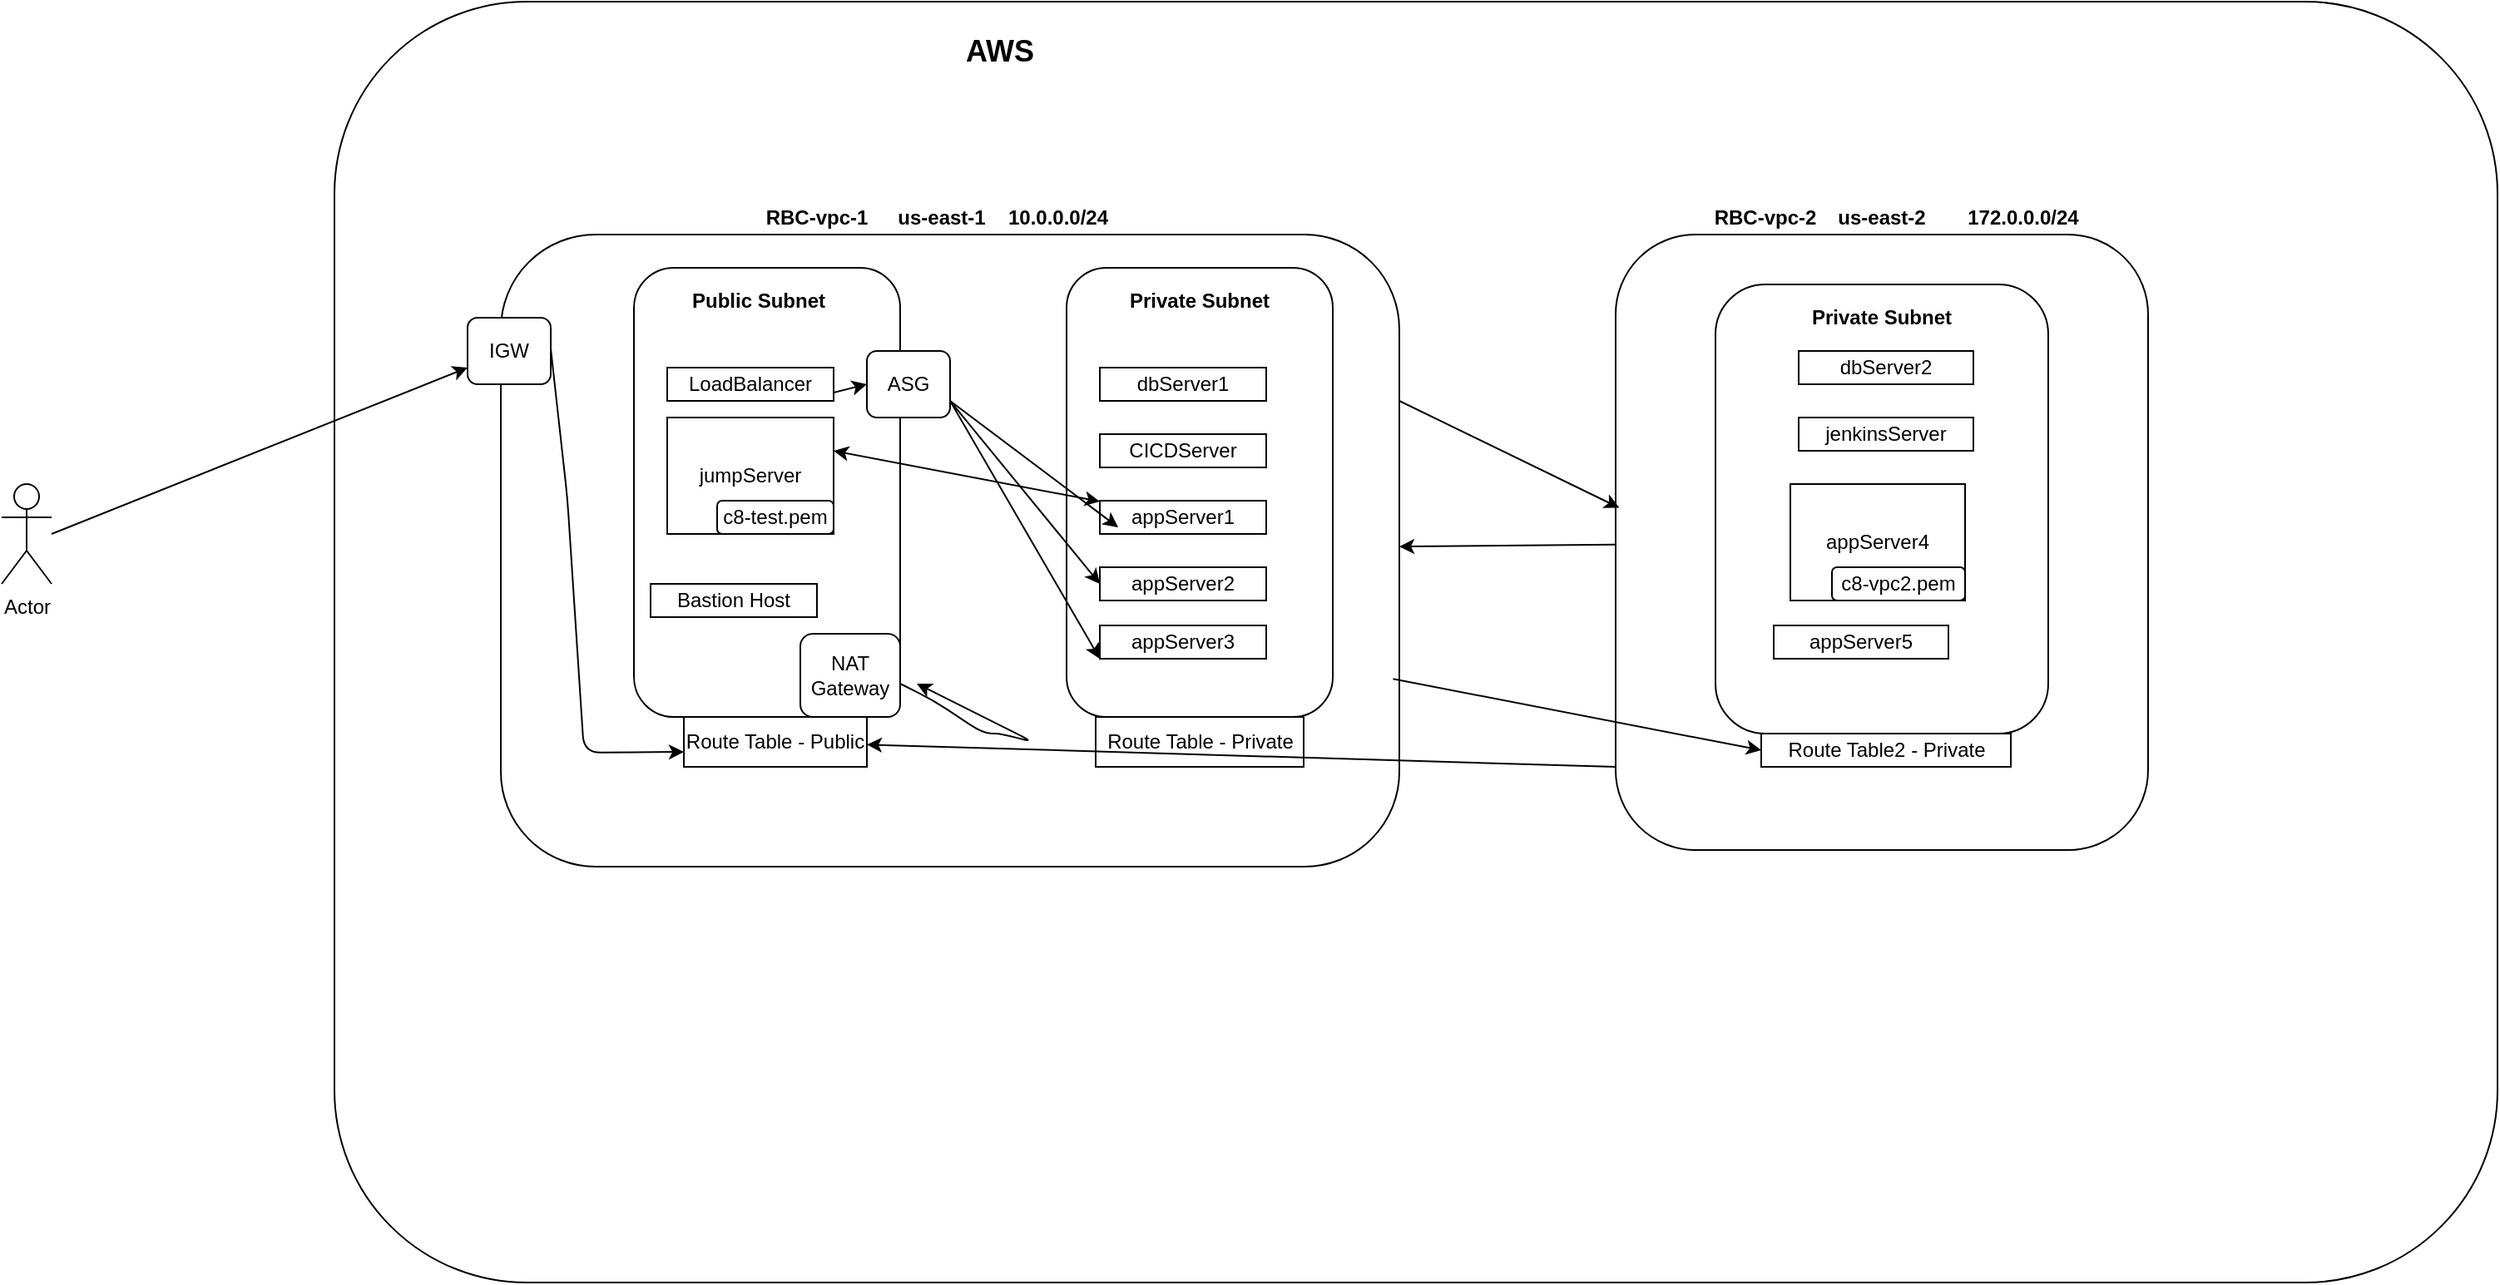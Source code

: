 <mxfile version="13.9.9" type="device"><diagram id="tJC_vHtr5r1JaveleHDR" name="Page-1"><mxGraphModel dx="978" dy="559" grid="1" gridSize="10" guides="1" tooltips="1" connect="1" arrows="1" fold="1" page="1" pageScale="1" pageWidth="850" pageHeight="1100" math="0" shadow="0"><root><mxCell id="0"/><mxCell id="1" parent="0"/><mxCell id="znUBtywN6Zx0LUii7_cF-3" value="" style="rounded=1;whiteSpace=wrap;html=1;" parent="1" vertex="1"><mxGeometry x="260" y="40" width="1300" height="770" as="geometry"/></mxCell><mxCell id="znUBtywN6Zx0LUii7_cF-4" value="&lt;b&gt;&lt;font style=&quot;font-size: 18px&quot;&gt;AWS&lt;/font&gt;&lt;/b&gt;" style="text;html=1;strokeColor=none;fillColor=none;align=center;verticalAlign=middle;whiteSpace=wrap;rounded=0;" parent="1" vertex="1"><mxGeometry x="640" y="60" width="40" height="20" as="geometry"/></mxCell><mxCell id="znUBtywN6Zx0LUii7_cF-6" value="" style="rounded=1;whiteSpace=wrap;html=1;" parent="1" vertex="1"><mxGeometry x="360" y="180" width="540" height="380" as="geometry"/></mxCell><mxCell id="znUBtywN6Zx0LUii7_cF-7" value="&lt;b&gt;RBC-vpc&lt;/b&gt;" style="text;html=1;strokeColor=none;fillColor=none;align=center;verticalAlign=middle;whiteSpace=wrap;rounded=0;" parent="1" vertex="1"><mxGeometry x="490" y="210" width="80" height="20" as="geometry"/></mxCell><mxCell id="znUBtywN6Zx0LUii7_cF-8" value="" style="rounded=1;whiteSpace=wrap;html=1;" parent="1" vertex="1"><mxGeometry x="440" y="200" width="160" height="270" as="geometry"/></mxCell><mxCell id="znUBtywN6Zx0LUii7_cF-9" value="" style="rounded=1;whiteSpace=wrap;html=1;" parent="1" vertex="1"><mxGeometry x="700" y="200" width="160" height="270" as="geometry"/></mxCell><mxCell id="znUBtywN6Zx0LUii7_cF-10" value="&lt;b&gt;RBC-vpc-1&lt;/b&gt;" style="text;html=1;strokeColor=none;fillColor=none;align=center;verticalAlign=middle;whiteSpace=wrap;rounded=0;" parent="1" vertex="1"><mxGeometry x="510" y="160" width="80" height="20" as="geometry"/></mxCell><mxCell id="znUBtywN6Zx0LUii7_cF-11" value="&lt;b&gt;Public Subnet&lt;/b&gt;" style="text;html=1;strokeColor=none;fillColor=none;align=center;verticalAlign=middle;whiteSpace=wrap;rounded=0;" parent="1" vertex="1"><mxGeometry x="470" y="210" width="90" height="20" as="geometry"/></mxCell><mxCell id="znUBtywN6Zx0LUii7_cF-12" value="&lt;b&gt;Private Subnet&lt;/b&gt;" style="text;html=1;strokeColor=none;fillColor=none;align=center;verticalAlign=middle;whiteSpace=wrap;rounded=0;" parent="1" vertex="1"><mxGeometry x="735" y="210" width="90" height="20" as="geometry"/></mxCell><mxCell id="znUBtywN6Zx0LUii7_cF-13" value="jumpServer" style="rounded=0;whiteSpace=wrap;html=1;" parent="1" vertex="1"><mxGeometry x="460" y="290" width="100" height="70" as="geometry"/></mxCell><mxCell id="znUBtywN6Zx0LUii7_cF-14" value="dbServer1" style="rounded=0;whiteSpace=wrap;html=1;" parent="1" vertex="1"><mxGeometry x="720" y="260" width="100" height="20" as="geometry"/></mxCell><mxCell id="znUBtywN6Zx0LUii7_cF-15" value="Bastion Host" style="rounded=0;whiteSpace=wrap;html=1;" parent="1" vertex="1"><mxGeometry x="450" y="390" width="100" height="20" as="geometry"/></mxCell><mxCell id="znUBtywN6Zx0LUii7_cF-16" value="LoadBalancer" style="rounded=0;whiteSpace=wrap;html=1;" parent="1" vertex="1"><mxGeometry x="460" y="260" width="100" height="20" as="geometry"/></mxCell><mxCell id="znUBtywN6Zx0LUii7_cF-17" value="CICDServer" style="rounded=0;whiteSpace=wrap;html=1;" parent="1" vertex="1"><mxGeometry x="720" y="300" width="100" height="20" as="geometry"/></mxCell><mxCell id="znUBtywN6Zx0LUii7_cF-18" value="appServer1" style="rounded=0;whiteSpace=wrap;html=1;" parent="1" vertex="1"><mxGeometry x="720" y="340" width="100" height="20" as="geometry"/></mxCell><mxCell id="znUBtywN6Zx0LUii7_cF-19" value="appServer2" style="rounded=0;whiteSpace=wrap;html=1;" parent="1" vertex="1"><mxGeometry x="720" y="380" width="100" height="20" as="geometry"/></mxCell><mxCell id="znUBtywN6Zx0LUii7_cF-20" value="appServer3" style="rounded=0;whiteSpace=wrap;html=1;" parent="1" vertex="1"><mxGeometry x="720" y="415" width="100" height="20" as="geometry"/></mxCell><mxCell id="znUBtywN6Zx0LUii7_cF-21" value="Actor" style="shape=umlActor;verticalLabelPosition=bottom;verticalAlign=top;html=1;outlineConnect=0;" parent="1" vertex="1"><mxGeometry x="60" y="330" width="30" height="60" as="geometry"/></mxCell><mxCell id="znUBtywN6Zx0LUii7_cF-22" value="IGW" style="rounded=1;whiteSpace=wrap;html=1;" parent="1" vertex="1"><mxGeometry x="340" y="230" width="50" height="40" as="geometry"/></mxCell><mxCell id="znUBtywN6Zx0LUii7_cF-23" value="" style="endArrow=classic;html=1;" parent="1" target="znUBtywN6Zx0LUii7_cF-22" edge="1"><mxGeometry width="50" height="50" relative="1" as="geometry"><mxPoint x="90" y="360" as="sourcePoint"/><mxPoint x="140" y="310" as="targetPoint"/></mxGeometry></mxCell><mxCell id="znUBtywN6Zx0LUii7_cF-24" value="Route Table - Public" style="rounded=0;whiteSpace=wrap;html=1;" parent="1" vertex="1"><mxGeometry x="470" y="470" width="110" height="30" as="geometry"/></mxCell><mxCell id="znUBtywN6Zx0LUii7_cF-25" value="Route Table - Private" style="rounded=0;whiteSpace=wrap;html=1;" parent="1" vertex="1"><mxGeometry x="717.5" y="470" width="125" height="30" as="geometry"/></mxCell><mxCell id="znUBtywN6Zx0LUii7_cF-26" value="" style="endArrow=classic;html=1;entryX=0;entryY=0.75;entryDx=0;entryDy=0;" parent="1" edge="1"><mxGeometry width="50" height="50" relative="1" as="geometry"><mxPoint x="390" y="248.5" as="sourcePoint"/><mxPoint x="470" y="491" as="targetPoint"/><Array as="points"><mxPoint x="400" y="338.5"/><mxPoint x="410" y="491.5"/></Array></mxGeometry></mxCell><mxCell id="znUBtywN6Zx0LUii7_cF-27" value="NAT Gateway" style="rounded=1;whiteSpace=wrap;html=1;" parent="1" vertex="1"><mxGeometry x="540" y="420" width="60" height="50" as="geometry"/></mxCell><mxCell id="znUBtywN6Zx0LUii7_cF-28" value="" style="endArrow=classic;html=1;" parent="1" edge="1"><mxGeometry width="50" height="50" relative="1" as="geometry"><mxPoint x="600" y="450" as="sourcePoint"/><mxPoint x="610" y="450" as="targetPoint"/><Array as="points"><mxPoint x="620" y="460"/><mxPoint x="650" y="480"/><mxPoint x="660" y="480"/><mxPoint x="680" y="485"/></Array></mxGeometry></mxCell><mxCell id="znUBtywN6Zx0LUii7_cF-29" value="" style="endArrow=classic;startArrow=classic;html=1;" parent="1" target="znUBtywN6Zx0LUii7_cF-18" edge="1"><mxGeometry width="50" height="50" relative="1" as="geometry"><mxPoint x="560" y="310" as="sourcePoint"/><mxPoint x="610" y="260" as="targetPoint"/></mxGeometry></mxCell><mxCell id="znUBtywN6Zx0LUii7_cF-30" value="ASG" style="rounded=1;whiteSpace=wrap;html=1;" parent="1" vertex="1"><mxGeometry x="580" y="250" width="50" height="40" as="geometry"/></mxCell><mxCell id="znUBtywN6Zx0LUii7_cF-31" value="" style="endArrow=classic;html=1;entryX=0;entryY=0.5;entryDx=0;entryDy=0;" parent="1" target="znUBtywN6Zx0LUii7_cF-30" edge="1"><mxGeometry width="50" height="50" relative="1" as="geometry"><mxPoint x="560" y="275" as="sourcePoint"/><mxPoint x="610" y="225" as="targetPoint"/></mxGeometry></mxCell><mxCell id="znUBtywN6Zx0LUii7_cF-34" value="" style="endArrow=classic;html=1;entryX=0.11;entryY=0.8;entryDx=0;entryDy=0;entryPerimeter=0;" parent="1" target="znUBtywN6Zx0LUii7_cF-18" edge="1"><mxGeometry width="50" height="50" relative="1" as="geometry"><mxPoint x="630" y="280" as="sourcePoint"/><mxPoint x="680" y="230" as="targetPoint"/></mxGeometry></mxCell><mxCell id="znUBtywN6Zx0LUii7_cF-35" value="" style="endArrow=classic;html=1;entryX=0;entryY=0.5;entryDx=0;entryDy=0;" parent="1" target="znUBtywN6Zx0LUii7_cF-19" edge="1"><mxGeometry width="50" height="50" relative="1" as="geometry"><mxPoint x="630" y="280" as="sourcePoint"/><mxPoint x="680" y="230" as="targetPoint"/></mxGeometry></mxCell><mxCell id="znUBtywN6Zx0LUii7_cF-36" value="" style="endArrow=classic;html=1;entryX=0;entryY=1;entryDx=0;entryDy=0;" parent="1" target="znUBtywN6Zx0LUii7_cF-20" edge="1"><mxGeometry width="50" height="50" relative="1" as="geometry"><mxPoint x="630" y="280" as="sourcePoint"/><mxPoint x="680" y="230" as="targetPoint"/></mxGeometry></mxCell><mxCell id="bxWT7ntaIk-asxZDom8R-1" value="" style="rounded=1;whiteSpace=wrap;html=1;" vertex="1" parent="1"><mxGeometry x="1030" y="180" width="320" height="370" as="geometry"/></mxCell><mxCell id="bxWT7ntaIk-asxZDom8R-2" value="&lt;b&gt;RBC-vpc-2&lt;/b&gt;" style="text;html=1;strokeColor=none;fillColor=none;align=center;verticalAlign=middle;whiteSpace=wrap;rounded=0;" vertex="1" parent="1"><mxGeometry x="1080" y="160" width="80" height="20" as="geometry"/></mxCell><mxCell id="bxWT7ntaIk-asxZDom8R-4" value="&lt;b&gt;10.0.0.0/24&lt;/b&gt;" style="text;html=1;strokeColor=none;fillColor=none;align=center;verticalAlign=middle;whiteSpace=wrap;rounded=0;" vertex="1" parent="1"><mxGeometry x="650" y="160" width="90" height="20" as="geometry"/></mxCell><mxCell id="bxWT7ntaIk-asxZDom8R-5" value="&lt;b&gt;172.0.0.0/24&lt;/b&gt;" style="text;html=1;strokeColor=none;fillColor=none;align=center;verticalAlign=middle;whiteSpace=wrap;rounded=0;" vertex="1" parent="1"><mxGeometry x="1230" y="160" width="90" height="20" as="geometry"/></mxCell><mxCell id="bxWT7ntaIk-asxZDom8R-6" value="&lt;b&gt;us-east-1&lt;/b&gt;" style="text;html=1;strokeColor=none;fillColor=none;align=center;verticalAlign=middle;whiteSpace=wrap;rounded=0;" vertex="1" parent="1"><mxGeometry x="580" y="160" width="90" height="20" as="geometry"/></mxCell><mxCell id="bxWT7ntaIk-asxZDom8R-7" value="&lt;b&gt;us-east-2&lt;/b&gt;" style="text;html=1;strokeColor=none;fillColor=none;align=center;verticalAlign=middle;whiteSpace=wrap;rounded=0;" vertex="1" parent="1"><mxGeometry x="1145" y="160" width="90" height="20" as="geometry"/></mxCell><mxCell id="bxWT7ntaIk-asxZDom8R-8" value="" style="rounded=1;whiteSpace=wrap;html=1;" vertex="1" parent="1"><mxGeometry x="1090" y="210" width="200" height="270" as="geometry"/></mxCell><mxCell id="bxWT7ntaIk-asxZDom8R-10" value="&lt;b&gt;Private Subnet&lt;/b&gt;" style="text;html=1;strokeColor=none;fillColor=none;align=center;verticalAlign=middle;whiteSpace=wrap;rounded=0;" vertex="1" parent="1"><mxGeometry x="1140" y="220" width="100" height="20" as="geometry"/></mxCell><mxCell id="bxWT7ntaIk-asxZDom8R-11" value="dbServer2" style="rounded=0;whiteSpace=wrap;html=1;" vertex="1" parent="1"><mxGeometry x="1140" y="250" width="105" height="20" as="geometry"/></mxCell><mxCell id="bxWT7ntaIk-asxZDom8R-12" value="jenkinsServer" style="rounded=0;whiteSpace=wrap;html=1;" vertex="1" parent="1"><mxGeometry x="1140" y="290" width="105" height="20" as="geometry"/></mxCell><mxCell id="bxWT7ntaIk-asxZDom8R-13" value="appServer4" style="rounded=0;whiteSpace=wrap;html=1;" vertex="1" parent="1"><mxGeometry x="1135" y="330" width="105" height="70" as="geometry"/></mxCell><mxCell id="bxWT7ntaIk-asxZDom8R-14" value="appServer5" style="rounded=0;whiteSpace=wrap;html=1;" vertex="1" parent="1"><mxGeometry x="1125" y="415" width="105" height="20" as="geometry"/></mxCell><mxCell id="bxWT7ntaIk-asxZDom8R-15" value="Route Table2 - Private" style="rounded=0;whiteSpace=wrap;html=1;" vertex="1" parent="1"><mxGeometry x="1117.5" y="480" width="150" height="20" as="geometry"/></mxCell><mxCell id="bxWT7ntaIk-asxZDom8R-16" value="" style="endArrow=classic;html=1;entryX=0.007;entryY=0.444;entryDx=0;entryDy=0;entryPerimeter=0;" edge="1" parent="1" target="bxWT7ntaIk-asxZDom8R-1"><mxGeometry width="50" height="50" relative="1" as="geometry"><mxPoint x="900" y="280" as="sourcePoint"/><mxPoint x="950" y="230" as="targetPoint"/></mxGeometry></mxCell><mxCell id="bxWT7ntaIk-asxZDom8R-17" value="" style="endArrow=classic;html=1;" edge="1" parent="1" source="bxWT7ntaIk-asxZDom8R-1" target="znUBtywN6Zx0LUii7_cF-6"><mxGeometry width="50" height="50" relative="1" as="geometry"><mxPoint x="980" y="440" as="sourcePoint"/><mxPoint x="1030" y="390" as="targetPoint"/></mxGeometry></mxCell><mxCell id="bxWT7ntaIk-asxZDom8R-18" value="c8-test.pem" style="rounded=1;whiteSpace=wrap;html=1;" vertex="1" parent="1"><mxGeometry x="490" y="340" width="70" height="20" as="geometry"/></mxCell><mxCell id="bxWT7ntaIk-asxZDom8R-19" value="c8-vpc2.pem" style="rounded=1;whiteSpace=wrap;html=1;" vertex="1" parent="1"><mxGeometry x="1160" y="380" width="80" height="20" as="geometry"/></mxCell><mxCell id="bxWT7ntaIk-asxZDom8R-20" value="" style="endArrow=classic;html=1;exitX=0.993;exitY=0.703;exitDx=0;exitDy=0;exitPerimeter=0;" edge="1" parent="1" source="znUBtywN6Zx0LUii7_cF-6"><mxGeometry width="50" height="50" relative="1" as="geometry"><mxPoint x="1067.5" y="540" as="sourcePoint"/><mxPoint x="1117.5" y="490" as="targetPoint"/></mxGeometry></mxCell><mxCell id="bxWT7ntaIk-asxZDom8R-21" value="" style="endArrow=classic;html=1;" edge="1" parent="1" target="znUBtywN6Zx0LUii7_cF-24"><mxGeometry width="50" height="50" relative="1" as="geometry"><mxPoint x="1030" y="500" as="sourcePoint"/><mxPoint x="1080" y="450" as="targetPoint"/></mxGeometry></mxCell></root></mxGraphModel></diagram></mxfile>